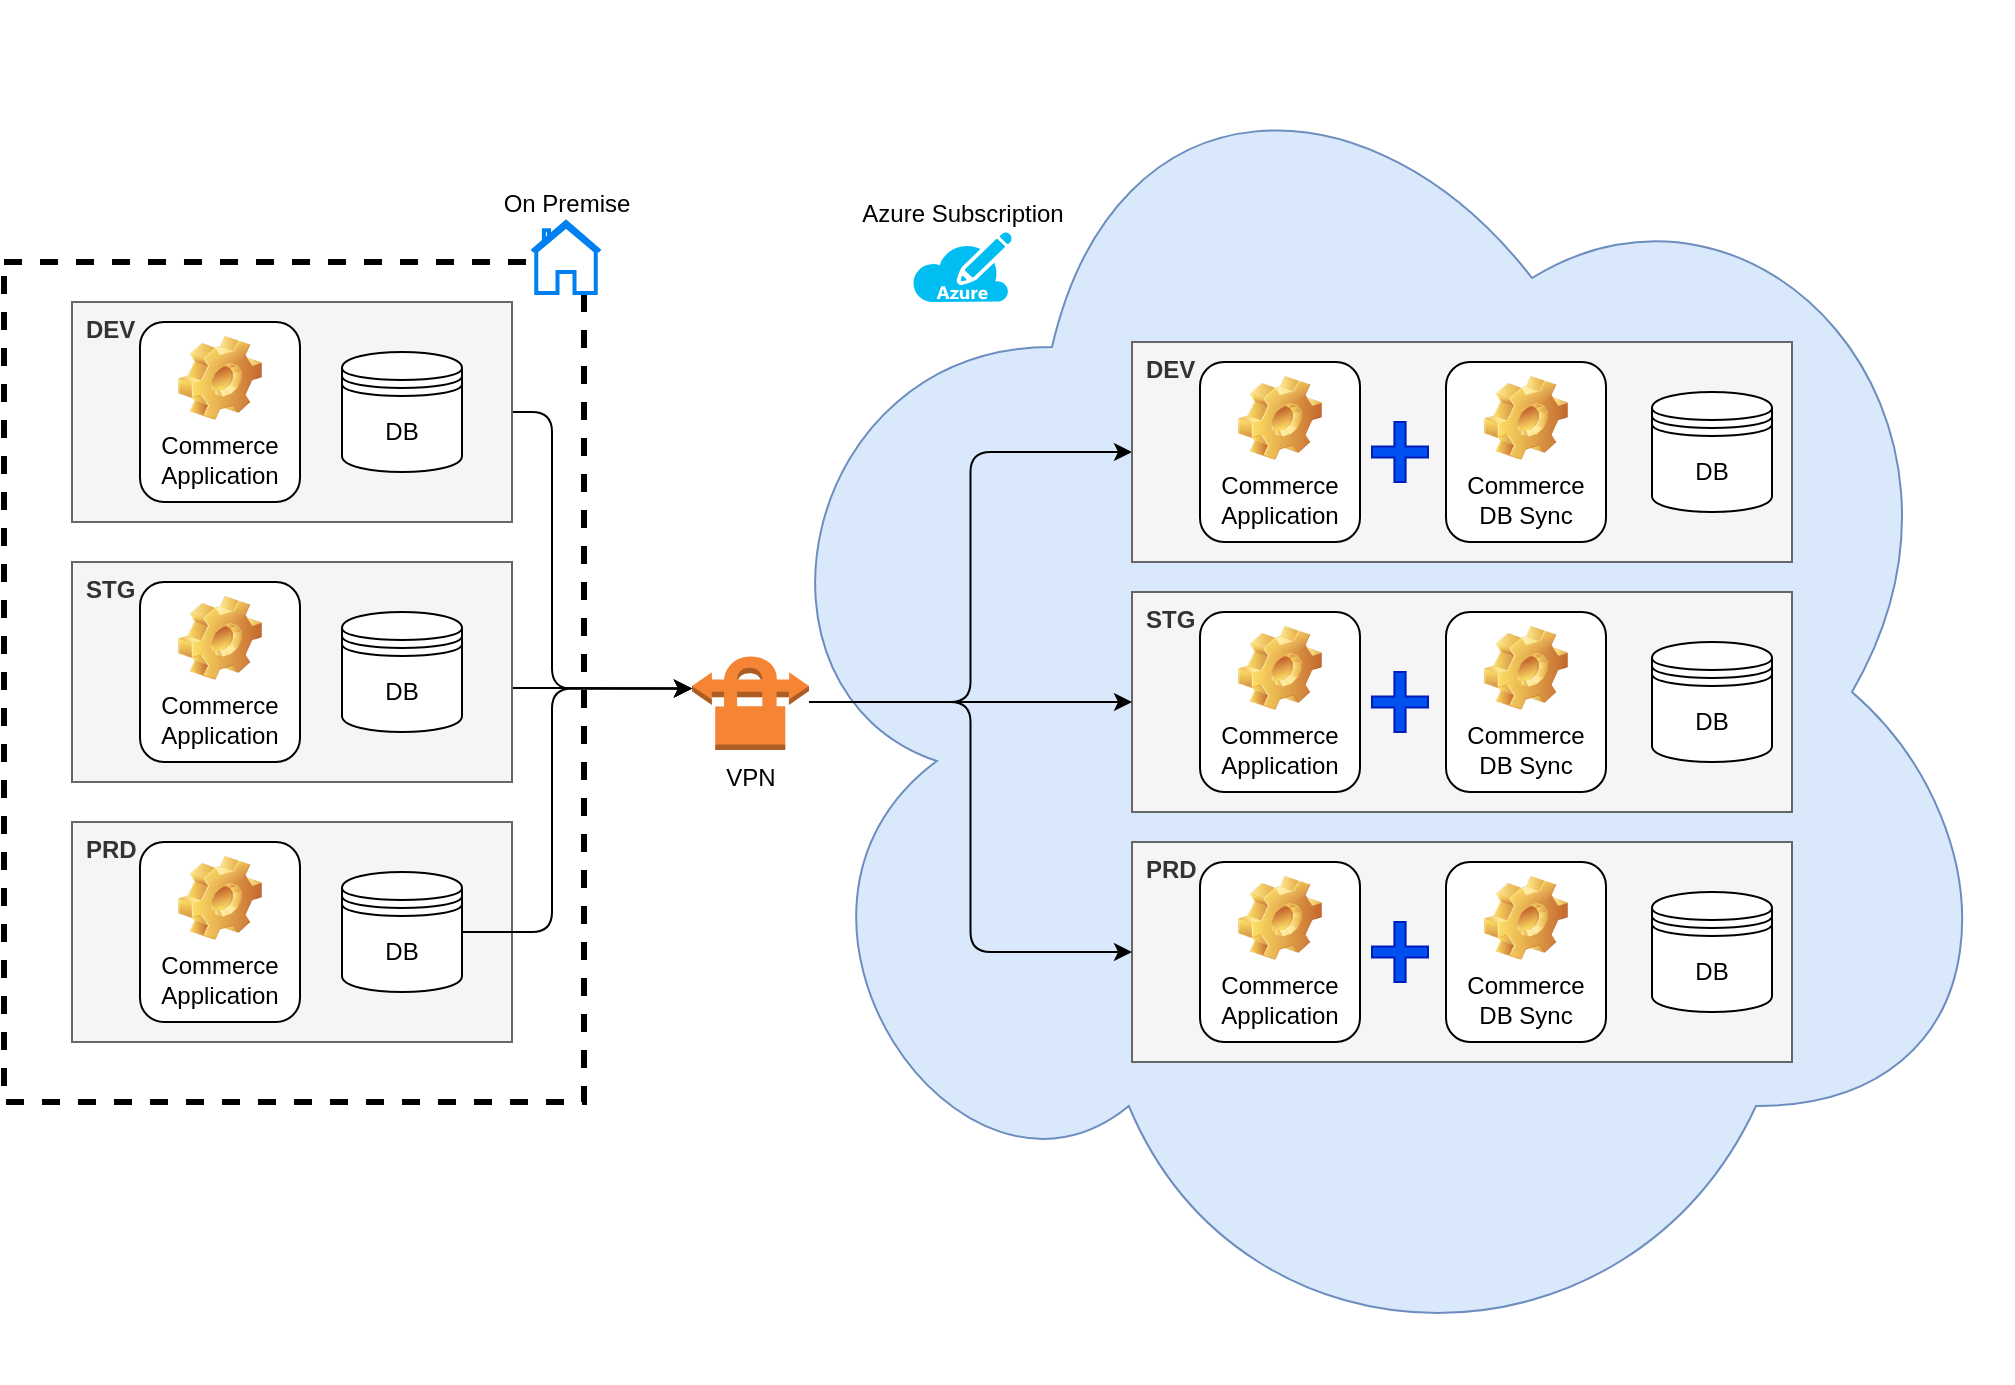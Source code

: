 <mxfile version="20.4.0" type="device"><diagram id="K5FHDMKT7a8eUteWT96A" name="Page-1"><mxGraphModel dx="1426" dy="825" grid="1" gridSize="10" guides="1" tooltips="1" connect="1" arrows="1" fold="1" page="1" pageScale="1" pageWidth="827" pageHeight="1169" math="0" shadow="0"><root><mxCell id="0"/><mxCell id="1" parent="0"/><mxCell id="OoJMYaAyqXKseqDNUpHE-1" value="" style="ellipse;shape=cloud;whiteSpace=wrap;html=1;fillColor=#dae8fc;strokeColor=#6c8ebf;" parent="1" vertex="1"><mxGeometry x="570" y="40" width="640" height="690" as="geometry"/></mxCell><mxCell id="OoJMYaAyqXKseqDNUpHE-11" value="" style="group;spacingLeft=0;" parent="1" vertex="1" connectable="0"><mxGeometry x="770" y="310" width="330" height="110" as="geometry"/></mxCell><mxCell id="OoJMYaAyqXKseqDNUpHE-12" value="STG" style="rounded=0;whiteSpace=wrap;html=1;align=left;fillColor=#f5f5f5;strokeColor=#666666;fontColor=#333333;fontStyle=1;labelPosition=center;verticalLabelPosition=middle;verticalAlign=top;glass=0;sketch=0;shadow=0;spacingLeft=5;" parent="OoJMYaAyqXKseqDNUpHE-11" vertex="1"><mxGeometry y="25" width="330" height="110" as="geometry"/></mxCell><mxCell id="OoJMYaAyqXKseqDNUpHE-13" value="Commerce &lt;br&gt;Application" style="label;whiteSpace=wrap;html=1;align=center;verticalAlign=bottom;spacingLeft=0;spacingBottom=4;imageAlign=center;imageVerticalAlign=top;image=img/clipart/Gear_128x128.png;fontStyle=0" parent="OoJMYaAyqXKseqDNUpHE-11" vertex="1"><mxGeometry x="34" y="35" width="80" height="90" as="geometry"/></mxCell><mxCell id="OoJMYaAyqXKseqDNUpHE-14" value="Commerce DB Sync" style="label;whiteSpace=wrap;html=1;align=center;verticalAlign=bottom;spacingLeft=0;spacingBottom=4;imageAlign=center;imageVerticalAlign=top;image=img/clipart/Gear_128x128.png;fontStyle=0" parent="OoJMYaAyqXKseqDNUpHE-11" vertex="1"><mxGeometry x="157" y="35" width="80" height="90" as="geometry"/></mxCell><mxCell id="OoJMYaAyqXKseqDNUpHE-15" value="" style="shape=cross;whiteSpace=wrap;html=1;fillColor=#0050ef;strokeColor=#001DBC;fontColor=#ffffff;" parent="OoJMYaAyqXKseqDNUpHE-11" vertex="1"><mxGeometry x="120" y="65" width="28" height="30" as="geometry"/></mxCell><mxCell id="OoJMYaAyqXKseqDNUpHE-16" value="DB" style="shape=datastore;whiteSpace=wrap;html=1;" parent="OoJMYaAyqXKseqDNUpHE-11" vertex="1"><mxGeometry x="260" y="50" width="60" height="60" as="geometry"/></mxCell><mxCell id="OoJMYaAyqXKseqDNUpHE-17" value="" style="group" parent="1" vertex="1" connectable="0"><mxGeometry x="770" y="440" width="330" height="110" as="geometry"/></mxCell><mxCell id="OoJMYaAyqXKseqDNUpHE-18" value="PRD" style="rounded=0;whiteSpace=wrap;html=1;align=left;fillColor=#f5f5f5;strokeColor=#666666;fontColor=#333333;fontStyle=1;labelPosition=center;verticalLabelPosition=middle;verticalAlign=top;glass=0;sketch=0;shadow=0;spacingLeft=5;" parent="OoJMYaAyqXKseqDNUpHE-17" vertex="1"><mxGeometry y="20" width="330" height="110" as="geometry"/></mxCell><mxCell id="OoJMYaAyqXKseqDNUpHE-19" value="Commerce &lt;br&gt;Application" style="label;whiteSpace=wrap;html=1;align=center;verticalAlign=bottom;spacingLeft=0;spacingBottom=4;imageAlign=center;imageVerticalAlign=top;image=img/clipart/Gear_128x128.png;fontStyle=0" parent="OoJMYaAyqXKseqDNUpHE-17" vertex="1"><mxGeometry x="34" y="30" width="80" height="90" as="geometry"/></mxCell><mxCell id="OoJMYaAyqXKseqDNUpHE-20" value="Commerce DB Sync" style="label;whiteSpace=wrap;html=1;align=center;verticalAlign=bottom;spacingLeft=0;spacingBottom=4;imageAlign=center;imageVerticalAlign=top;image=img/clipart/Gear_128x128.png;fontStyle=0" parent="OoJMYaAyqXKseqDNUpHE-17" vertex="1"><mxGeometry x="157" y="30" width="80" height="90" as="geometry"/></mxCell><mxCell id="OoJMYaAyqXKseqDNUpHE-21" value="" style="shape=cross;whiteSpace=wrap;html=1;fillColor=#0050ef;strokeColor=#001DBC;fontColor=#ffffff;" parent="OoJMYaAyqXKseqDNUpHE-17" vertex="1"><mxGeometry x="120" y="60" width="28" height="30" as="geometry"/></mxCell><mxCell id="OoJMYaAyqXKseqDNUpHE-22" value="DB" style="shape=datastore;whiteSpace=wrap;html=1;" parent="OoJMYaAyqXKseqDNUpHE-17" vertex="1"><mxGeometry x="260" y="45" width="60" height="60" as="geometry"/></mxCell><mxCell id="OoJMYaAyqXKseqDNUpHE-23" value="" style="group" parent="1" vertex="1" connectable="0"><mxGeometry x="240" y="190" width="378.5" height="400" as="geometry"/></mxCell><mxCell id="OoJMYaAyqXKseqDNUpHE-35" value="" style="shape=ext;double=0;rounded=0;whiteSpace=wrap;html=1;shadow=0;glass=0;sketch=0;align=left;dashed=1;strokeWidth=3;" parent="OoJMYaAyqXKseqDNUpHE-23" vertex="1"><mxGeometry x="-34" y="-20" width="290" height="420" as="geometry"/></mxCell><mxCell id="OoJMYaAyqXKseqDNUpHE-39" style="edgeStyle=orthogonalEdgeStyle;rounded=1;orthogonalLoop=1;jettySize=auto;html=1;entryX=0;entryY=0.36;entryDx=0;entryDy=0;entryPerimeter=0;sketch=0;" parent="OoJMYaAyqXKseqDNUpHE-23" source="OoJMYaAyqXKseqDNUpHE-24" target="OoJMYaAyqXKseqDNUpHE-36" edge="1"><mxGeometry relative="1" as="geometry"><Array as="points"><mxPoint x="240" y="55"/><mxPoint x="240" y="193"/></Array></mxGeometry></mxCell><mxCell id="OoJMYaAyqXKseqDNUpHE-24" value="DEV" style="rounded=0;whiteSpace=wrap;html=1;align=left;fillColor=#f5f5f5;strokeColor=#666666;fontColor=#333333;fontStyle=1;labelPosition=center;verticalLabelPosition=middle;verticalAlign=top;glass=0;sketch=0;shadow=0;spacingLeft=5;" parent="OoJMYaAyqXKseqDNUpHE-23" vertex="1"><mxGeometry width="220" height="110" as="geometry"/></mxCell><mxCell id="OoJMYaAyqXKseqDNUpHE-25" value="Commerce &lt;br&gt;Application" style="label;whiteSpace=wrap;html=1;align=center;verticalAlign=bottom;spacingLeft=0;spacingBottom=4;imageAlign=center;imageVerticalAlign=top;image=img/clipart/Gear_128x128.png;fontStyle=0" parent="OoJMYaAyqXKseqDNUpHE-23" vertex="1"><mxGeometry x="34" y="10" width="80" height="90" as="geometry"/></mxCell><mxCell id="OoJMYaAyqXKseqDNUpHE-28" value="DB" style="shape=datastore;whiteSpace=wrap;html=1;" parent="OoJMYaAyqXKseqDNUpHE-23" vertex="1"><mxGeometry x="135" y="25" width="60" height="60" as="geometry"/></mxCell><mxCell id="OoJMYaAyqXKseqDNUpHE-36" value="VPN" style="outlineConnect=0;dashed=0;verticalLabelPosition=bottom;verticalAlign=top;align=center;html=1;shape=mxgraph.aws3.vpn_connection;fillColor=#F58534;gradientColor=none;rounded=0;shadow=0;glass=0;sketch=0;strokeWidth=3;" parent="OoJMYaAyqXKseqDNUpHE-23" vertex="1"><mxGeometry x="310" y="176" width="58.5" height="48" as="geometry"/></mxCell><mxCell id="OoJMYaAyqXKseqDNUpHE-40" style="edgeStyle=orthogonalEdgeStyle;rounded=1;orthogonalLoop=1;jettySize=auto;html=1;entryX=0;entryY=0.36;entryDx=0;entryDy=0;entryPerimeter=0;" parent="1" source="OoJMYaAyqXKseqDNUpHE-29" target="OoJMYaAyqXKseqDNUpHE-36" edge="1"><mxGeometry relative="1" as="geometry"><Array as="points"><mxPoint x="470" y="383"/><mxPoint x="470" y="383"/></Array></mxGeometry></mxCell><mxCell id="OoJMYaAyqXKseqDNUpHE-29" value="STG" style="rounded=0;whiteSpace=wrap;html=1;align=left;fillColor=#f5f5f5;strokeColor=#666666;fontColor=#333333;fontStyle=1;labelPosition=center;verticalLabelPosition=middle;verticalAlign=top;glass=0;sketch=0;shadow=0;spacingLeft=5;" parent="1" vertex="1"><mxGeometry x="240" y="320" width="220" height="110" as="geometry"/></mxCell><mxCell id="OoJMYaAyqXKseqDNUpHE-30" value="Commerce &lt;br&gt;Application" style="label;whiteSpace=wrap;html=1;align=center;verticalAlign=bottom;spacingLeft=0;spacingBottom=4;imageAlign=center;imageVerticalAlign=top;image=img/clipart/Gear_128x128.png;fontStyle=0" parent="1" vertex="1"><mxGeometry x="274" y="330" width="80" height="90" as="geometry"/></mxCell><mxCell id="OoJMYaAyqXKseqDNUpHE-31" value="DB" style="shape=datastore;whiteSpace=wrap;html=1;" parent="1" vertex="1"><mxGeometry x="375" y="345" width="60" height="60" as="geometry"/></mxCell><mxCell id="OoJMYaAyqXKseqDNUpHE-32" value="PRD" style="rounded=0;whiteSpace=wrap;html=1;align=left;fillColor=#f5f5f5;strokeColor=#666666;fontColor=#333333;fontStyle=1;labelPosition=center;verticalLabelPosition=middle;verticalAlign=top;glass=0;sketch=0;shadow=0;spacingLeft=5;" parent="1" vertex="1"><mxGeometry x="240" y="450" width="220" height="110" as="geometry"/></mxCell><mxCell id="OoJMYaAyqXKseqDNUpHE-33" value="Commerce &lt;br&gt;Application" style="label;whiteSpace=wrap;html=1;align=center;verticalAlign=bottom;spacingLeft=0;spacingBottom=4;imageAlign=center;imageVerticalAlign=top;image=img/clipart/Gear_128x128.png;fontStyle=0" parent="1" vertex="1"><mxGeometry x="274" y="460" width="80" height="90" as="geometry"/></mxCell><mxCell id="OoJMYaAyqXKseqDNUpHE-42" style="edgeStyle=orthogonalEdgeStyle;rounded=1;orthogonalLoop=1;jettySize=auto;html=1;entryX=0;entryY=0.36;entryDx=0;entryDy=0;entryPerimeter=0;" parent="1" source="OoJMYaAyqXKseqDNUpHE-34" target="OoJMYaAyqXKseqDNUpHE-36" edge="1"><mxGeometry relative="1" as="geometry"><Array as="points"><mxPoint x="480" y="505"/><mxPoint x="480" y="383"/></Array></mxGeometry></mxCell><mxCell id="OoJMYaAyqXKseqDNUpHE-34" value="DB" style="shape=datastore;whiteSpace=wrap;html=1;" parent="1" vertex="1"><mxGeometry x="375" y="475" width="60" height="60" as="geometry"/></mxCell><mxCell id="OoJMYaAyqXKseqDNUpHE-37" value="On Premise" style="html=1;verticalLabelPosition=top;align=center;labelBackgroundColor=#ffffff;verticalAlign=bottom;strokeWidth=2;strokeColor=#0080F0;shadow=0;dashed=0;shape=mxgraph.ios7.icons.home;rounded=0;glass=0;sketch=0;labelPosition=center;" parent="1" vertex="1"><mxGeometry x="470" y="150" width="34" height="35.5" as="geometry"/></mxCell><mxCell id="OoJMYaAyqXKseqDNUpHE-38" value="Azure Subscription" style="verticalLabelPosition=top;html=1;verticalAlign=bottom;align=center;strokeColor=none;fillColor=#00BEF2;shape=mxgraph.azure.azure_subscription;rounded=0;shadow=0;glass=0;dashed=1;sketch=0;labelPosition=center;" parent="1" vertex="1"><mxGeometry x="660" y="155" width="50" height="35" as="geometry"/></mxCell><mxCell id="OoJMYaAyqXKseqDNUpHE-44" style="edgeStyle=orthogonalEdgeStyle;rounded=1;sketch=0;orthogonalLoop=1;jettySize=auto;html=1;entryX=0;entryY=0.5;entryDx=0;entryDy=0;" parent="1" source="OoJMYaAyqXKseqDNUpHE-36" target="OoJMYaAyqXKseqDNUpHE-18" edge="1"><mxGeometry relative="1" as="geometry"/></mxCell><mxCell id="OoJMYaAyqXKseqDNUpHE-45" style="edgeStyle=orthogonalEdgeStyle;rounded=1;sketch=0;orthogonalLoop=1;jettySize=auto;html=1;entryX=0;entryY=0.5;entryDx=0;entryDy=0;" parent="1" source="OoJMYaAyqXKseqDNUpHE-36" target="OoJMYaAyqXKseqDNUpHE-12" edge="1"><mxGeometry relative="1" as="geometry"/></mxCell><mxCell id="OoJMYaAyqXKseqDNUpHE-46" style="edgeStyle=orthogonalEdgeStyle;rounded=1;sketch=0;orthogonalLoop=1;jettySize=auto;html=1;entryX=0;entryY=0.5;entryDx=0;entryDy=0;" parent="1" source="OoJMYaAyqXKseqDNUpHE-36" target="OoJMYaAyqXKseqDNUpHE-2" edge="1"><mxGeometry relative="1" as="geometry"/></mxCell><mxCell id="OoJMYaAyqXKseqDNUpHE-2" value="DEV" style="rounded=0;whiteSpace=wrap;html=1;align=left;fillColor=#f5f5f5;strokeColor=#666666;fontColor=#333333;fontStyle=1;labelPosition=center;verticalLabelPosition=middle;verticalAlign=top;glass=0;sketch=0;shadow=0;spacingLeft=5;" parent="1" vertex="1"><mxGeometry x="770" y="210" width="330" height="110" as="geometry"/></mxCell><mxCell id="OoJMYaAyqXKseqDNUpHE-3" value="Commerce &lt;br&gt;Application" style="label;whiteSpace=wrap;html=1;align=center;verticalAlign=bottom;spacingLeft=0;spacingBottom=4;imageAlign=center;imageVerticalAlign=top;image=img/clipart/Gear_128x128.png;fontStyle=0" parent="1" vertex="1"><mxGeometry x="804" y="220" width="80" height="90" as="geometry"/></mxCell><mxCell id="OoJMYaAyqXKseqDNUpHE-5" value="" style="shape=cross;whiteSpace=wrap;html=1;fillColor=#0050ef;strokeColor=#001DBC;fontColor=#ffffff;" parent="1" vertex="1"><mxGeometry x="890" y="250" width="28" height="30" as="geometry"/></mxCell><mxCell id="OoJMYaAyqXKseqDNUpHE-4" value="Commerce DB Sync" style="label;whiteSpace=wrap;html=1;align=center;verticalAlign=bottom;spacingLeft=0;spacingBottom=4;imageAlign=center;imageVerticalAlign=top;image=img/clipart/Gear_128x128.png;fontStyle=0" parent="1" vertex="1"><mxGeometry x="927" y="220" width="80" height="90" as="geometry"/></mxCell><mxCell id="OoJMYaAyqXKseqDNUpHE-6" value="DB" style="shape=datastore;whiteSpace=wrap;html=1;" parent="1" vertex="1"><mxGeometry x="1030" y="235" width="60" height="60" as="geometry"/></mxCell></root></mxGraphModel></diagram></mxfile>
